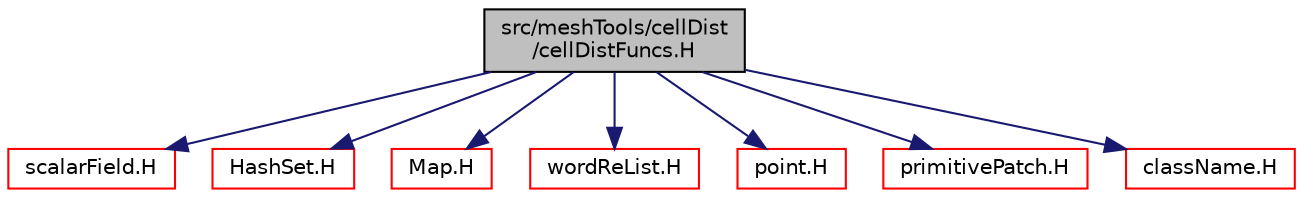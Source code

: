 digraph "src/meshTools/cellDist/cellDistFuncs.H"
{
  bgcolor="transparent";
  edge [fontname="Helvetica",fontsize="10",labelfontname="Helvetica",labelfontsize="10"];
  node [fontname="Helvetica",fontsize="10",shape=record];
  Node1 [label="src/meshTools/cellDist\l/cellDistFuncs.H",height=0.2,width=0.4,color="black", fillcolor="grey75", style="filled", fontcolor="black"];
  Node1 -> Node2 [color="midnightblue",fontsize="10",style="solid",fontname="Helvetica"];
  Node2 [label="scalarField.H",height=0.2,width=0.4,color="red",URL="$a08296.html"];
  Node1 -> Node3 [color="midnightblue",fontsize="10",style="solid",fontname="Helvetica"];
  Node3 [label="HashSet.H",height=0.2,width=0.4,color="red",URL="$a07895.html"];
  Node1 -> Node4 [color="midnightblue",fontsize="10",style="solid",fontname="Helvetica"];
  Node4 [label="Map.H",height=0.2,width=0.4,color="red",URL="$a07901.html"];
  Node1 -> Node5 [color="midnightblue",fontsize="10",style="solid",fontname="Helvetica"];
  Node5 [label="wordReList.H",height=0.2,width=0.4,color="red",URL="$a09335.html"];
  Node1 -> Node6 [color="midnightblue",fontsize="10",style="solid",fontname="Helvetica"];
  Node6 [label="point.H",height=0.2,width=0.4,color="red",URL="$a09117.html"];
  Node1 -> Node7 [color="midnightblue",fontsize="10",style="solid",fontname="Helvetica"];
  Node7 [label="primitivePatch.H",height=0.2,width=0.4,color="red",URL="$a09085.html"];
  Node1 -> Node8 [color="midnightblue",fontsize="10",style="solid",fontname="Helvetica"];
  Node8 [label="className.H",height=0.2,width=0.4,color="red",URL="$a08190.html",tooltip="Macro definitions for declaring ClassName(), NamespaceName(), etc. "];
}
